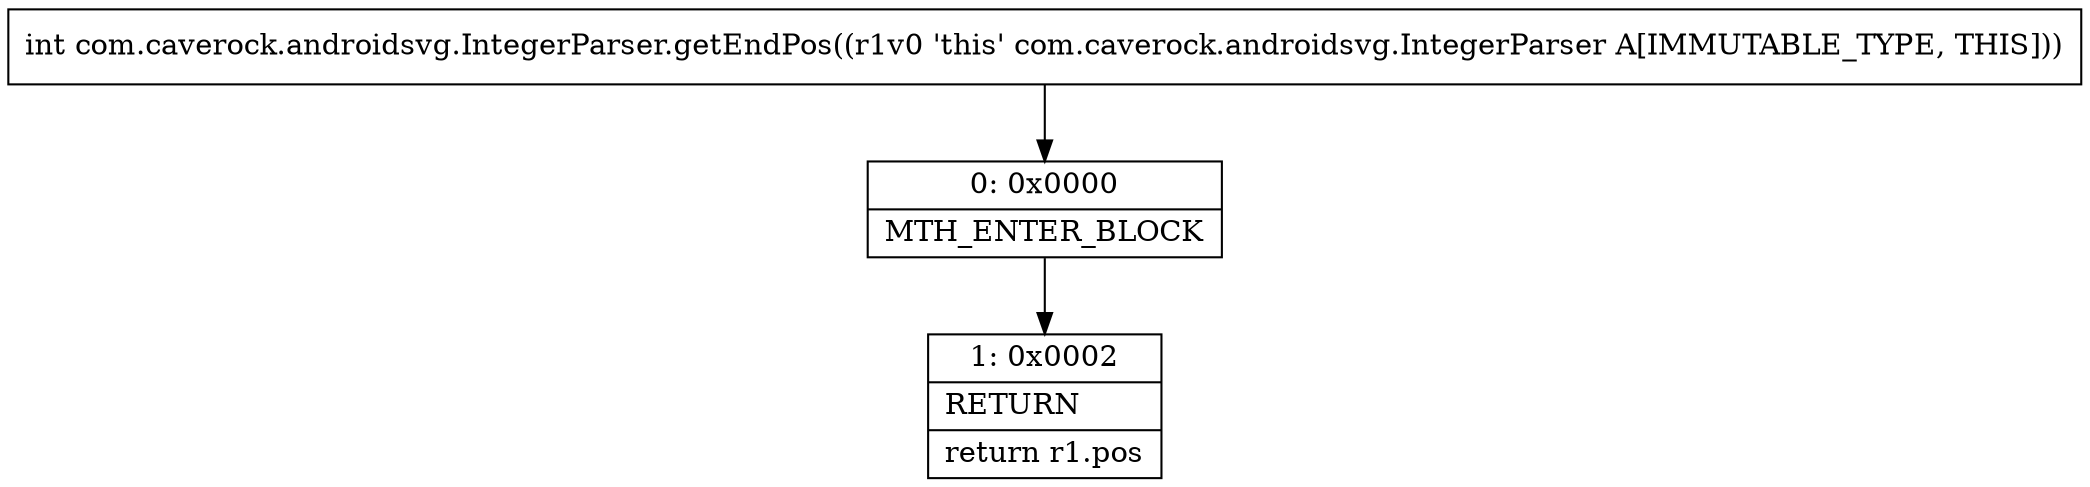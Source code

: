 digraph "CFG forcom.caverock.androidsvg.IntegerParser.getEndPos()I" {
Node_0 [shape=record,label="{0\:\ 0x0000|MTH_ENTER_BLOCK\l}"];
Node_1 [shape=record,label="{1\:\ 0x0002|RETURN\l|return r1.pos\l}"];
MethodNode[shape=record,label="{int com.caverock.androidsvg.IntegerParser.getEndPos((r1v0 'this' com.caverock.androidsvg.IntegerParser A[IMMUTABLE_TYPE, THIS])) }"];
MethodNode -> Node_0;
Node_0 -> Node_1;
}

